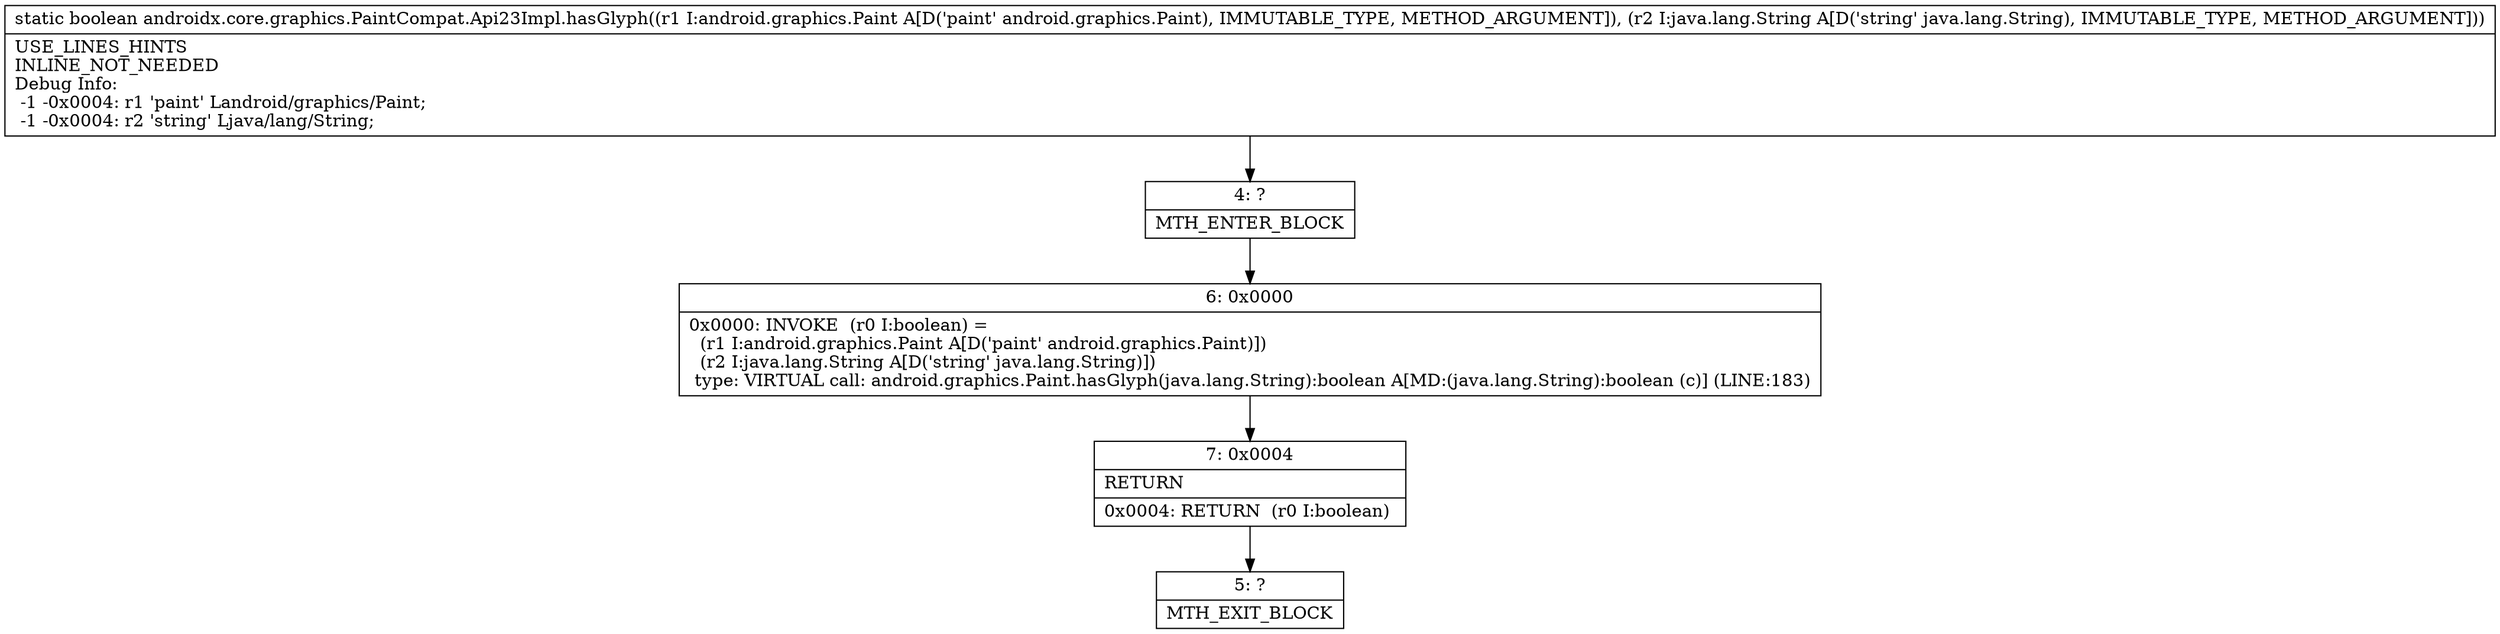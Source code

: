 digraph "CFG forandroidx.core.graphics.PaintCompat.Api23Impl.hasGlyph(Landroid\/graphics\/Paint;Ljava\/lang\/String;)Z" {
Node_4 [shape=record,label="{4\:\ ?|MTH_ENTER_BLOCK\l}"];
Node_6 [shape=record,label="{6\:\ 0x0000|0x0000: INVOKE  (r0 I:boolean) = \l  (r1 I:android.graphics.Paint A[D('paint' android.graphics.Paint)])\l  (r2 I:java.lang.String A[D('string' java.lang.String)])\l type: VIRTUAL call: android.graphics.Paint.hasGlyph(java.lang.String):boolean A[MD:(java.lang.String):boolean (c)] (LINE:183)\l}"];
Node_7 [shape=record,label="{7\:\ 0x0004|RETURN\l|0x0004: RETURN  (r0 I:boolean) \l}"];
Node_5 [shape=record,label="{5\:\ ?|MTH_EXIT_BLOCK\l}"];
MethodNode[shape=record,label="{static boolean androidx.core.graphics.PaintCompat.Api23Impl.hasGlyph((r1 I:android.graphics.Paint A[D('paint' android.graphics.Paint), IMMUTABLE_TYPE, METHOD_ARGUMENT]), (r2 I:java.lang.String A[D('string' java.lang.String), IMMUTABLE_TYPE, METHOD_ARGUMENT]))  | USE_LINES_HINTS\lINLINE_NOT_NEEDED\lDebug Info:\l  \-1 \-0x0004: r1 'paint' Landroid\/graphics\/Paint;\l  \-1 \-0x0004: r2 'string' Ljava\/lang\/String;\l}"];
MethodNode -> Node_4;Node_4 -> Node_6;
Node_6 -> Node_7;
Node_7 -> Node_5;
}

